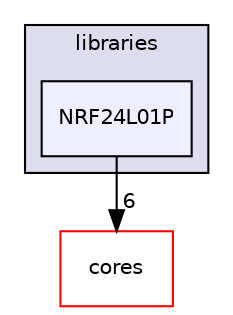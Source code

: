 digraph "libraries/NRF24L01P" {
  compound=true
  node [ fontsize="10", fontname="Helvetica"];
  edge [ labelfontsize="10", labelfontname="Helvetica"];
  subgraph clusterdir_bc0718b08fb2015b8e59c47b2805f60c {
    graph [ bgcolor="#ddddee", pencolor="black", label="libraries" fontname="Helvetica", fontsize="10", URL="dir_bc0718b08fb2015b8e59c47b2805f60c.html"]
  dir_45e77755b6877071e943e06e8ecd1ce2 [shape=box, label="NRF24L01P", style="filled", fillcolor="#eeeeff", pencolor="black", URL="dir_45e77755b6877071e943e06e8ecd1ce2.html"];
  }
  dir_51d9c9f08f6806a0f97badf342e5b4d7 [shape=box label="cores" fillcolor="white" style="filled" color="red" URL="dir_51d9c9f08f6806a0f97badf342e5b4d7.html"];
  dir_45e77755b6877071e943e06e8ecd1ce2->dir_51d9c9f08f6806a0f97badf342e5b4d7 [headlabel="6", labeldistance=1.5 headhref="dir_000058_000000.html"];
}
